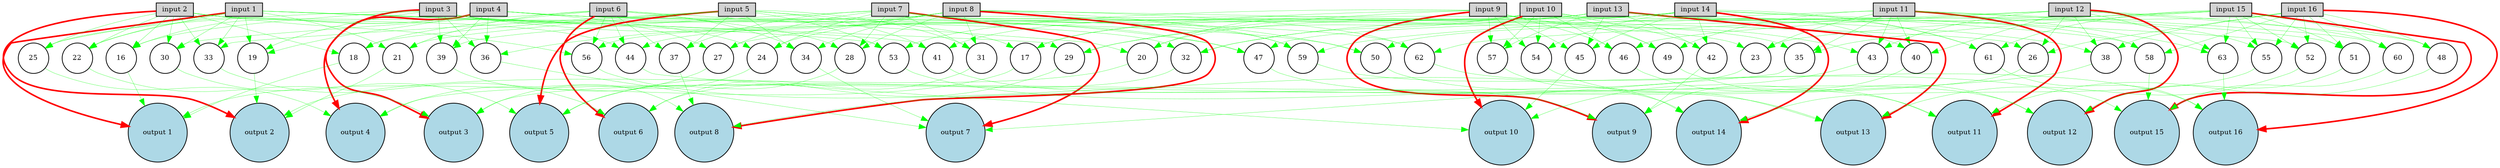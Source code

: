 digraph {
	node [fontsize=9 height=0.2 shape=circle width=0.2]
	"input 1" [fillcolor=lightgray shape=box style=filled]
	"input 2" [fillcolor=lightgray shape=box style=filled]
	"input 3" [fillcolor=lightgray shape=box style=filled]
	"input 4" [fillcolor=lightgray shape=box style=filled]
	"input 5" [fillcolor=lightgray shape=box style=filled]
	"input 6" [fillcolor=lightgray shape=box style=filled]
	"input 7" [fillcolor=lightgray shape=box style=filled]
	"input 8" [fillcolor=lightgray shape=box style=filled]
	"input 9" [fillcolor=lightgray shape=box style=filled]
	"input 10" [fillcolor=lightgray shape=box style=filled]
	"input 11" [fillcolor=lightgray shape=box style=filled]
	"input 12" [fillcolor=lightgray shape=box style=filled]
	"input 13" [fillcolor=lightgray shape=box style=filled]
	"input 14" [fillcolor=lightgray shape=box style=filled]
	"input 15" [fillcolor=lightgray shape=box style=filled]
	"input 16" [fillcolor=lightgray shape=box style=filled]
	"output 1" [fillcolor=lightblue style=filled]
	"output 2" [fillcolor=lightblue style=filled]
	"output 3" [fillcolor=lightblue style=filled]
	"output 4" [fillcolor=lightblue style=filled]
	"output 5" [fillcolor=lightblue style=filled]
	"output 6" [fillcolor=lightblue style=filled]
	"output 7" [fillcolor=lightblue style=filled]
	"output 8" [fillcolor=lightblue style=filled]
	"output 9" [fillcolor=lightblue style=filled]
	"output 10" [fillcolor=lightblue style=filled]
	"output 11" [fillcolor=lightblue style=filled]
	"output 12" [fillcolor=lightblue style=filled]
	"output 13" [fillcolor=lightblue style=filled]
	"output 14" [fillcolor=lightblue style=filled]
	"output 15" [fillcolor=lightblue style=filled]
	"output 16" [fillcolor=lightblue style=filled]
	16 [fillcolor=white style=filled]
	17 [fillcolor=white style=filled]
	18 [fillcolor=white style=filled]
	19 [fillcolor=white style=filled]
	20 [fillcolor=white style=filled]
	21 [fillcolor=white style=filled]
	22 [fillcolor=white style=filled]
	23 [fillcolor=white style=filled]
	24 [fillcolor=white style=filled]
	25 [fillcolor=white style=filled]
	26 [fillcolor=white style=filled]
	27 [fillcolor=white style=filled]
	28 [fillcolor=white style=filled]
	29 [fillcolor=white style=filled]
	30 [fillcolor=white style=filled]
	31 [fillcolor=white style=filled]
	32 [fillcolor=white style=filled]
	33 [fillcolor=white style=filled]
	34 [fillcolor=white style=filled]
	35 [fillcolor=white style=filled]
	36 [fillcolor=white style=filled]
	37 [fillcolor=white style=filled]
	38 [fillcolor=white style=filled]
	39 [fillcolor=white style=filled]
	40 [fillcolor=white style=filled]
	41 [fillcolor=white style=filled]
	42 [fillcolor=white style=filled]
	43 [fillcolor=white style=filled]
	44 [fillcolor=white style=filled]
	45 [fillcolor=white style=filled]
	46 [fillcolor=white style=filled]
	47 [fillcolor=white style=filled]
	48 [fillcolor=white style=filled]
	49 [fillcolor=white style=filled]
	50 [fillcolor=white style=filled]
	51 [fillcolor=white style=filled]
	52 [fillcolor=white style=filled]
	53 [fillcolor=white style=filled]
	54 [fillcolor=white style=filled]
	55 [fillcolor=white style=filled]
	56 [fillcolor=white style=filled]
	57 [fillcolor=white style=filled]
	58 [fillcolor=white style=filled]
	59 [fillcolor=white style=filled]
	60 [fillcolor=white style=filled]
	61 [fillcolor=white style=filled]
	62 [fillcolor=white style=filled]
	63 [fillcolor=white style=filled]
	"input 2" -> 16 [color=green penwidth=0.30000000000000004 style=solid]
	"input 3" -> 16 [color=green penwidth=0.30000000000000004 style=solid]
	"input 4" -> 16 [color=green penwidth=0.30000000000000004 style=solid]
	"input 5" -> 17 [color=green penwidth=0.30000000000000004 style=solid]
	"input 9" -> 17 [color=green penwidth=0.30000000000000004 style=solid]
	"input 13" -> 17 [color=green penwidth=0.30000000000000004 style=solid]
	"input 2" -> 18 [color=green penwidth=0.30000000000000004 style=solid]
	"input 5" -> 18 [color=green penwidth=0.30000000000000004 style=solid]
	"input 6" -> 18 [color=green penwidth=0.30000000000000004 style=solid]
	18 -> "output 1" [color=green penwidth=0.30000000000000004 style=solid]
	17 -> "output 1" [color=green penwidth=0.30000000000000004 style=solid]
	16 -> "output 1" [color=green penwidth=0.30000000000000004 style=solid]
	"input 1" -> "output 1" [color=red penwidth=2.1 style=solid]
	"input 1" -> 19 [color=green penwidth=0.30000000000000004 style=solid]
	"input 3" -> 19 [color=green penwidth=0.30000000000000004 style=solid]
	"input 4" -> 19 [color=green penwidth=0.30000000000000004 style=solid]
	"input 6" -> 20 [color=green penwidth=0.30000000000000004 style=solid]
	"input 10" -> 20 [color=green penwidth=0.30000000000000004 style=solid]
	"input 14" -> 20 [color=green penwidth=0.30000000000000004 style=solid]
	"input 1" -> 21 [color=green penwidth=0.30000000000000004 style=solid]
	"input 5" -> 21 [color=green penwidth=0.30000000000000004 style=solid]
	"input 6" -> 21 [color=green penwidth=0.30000000000000004 style=solid]
	21 -> "output 2" [color=green penwidth=0.30000000000000004 style=solid]
	20 -> "output 2" [color=green penwidth=0.30000000000000004 style=solid]
	19 -> "output 2" [color=green penwidth=0.30000000000000004 style=solid]
	"input 2" -> "output 2" [color=red penwidth=2.1 style=solid]
	"input 1" -> 22 [color=green penwidth=0.30000000000000004 style=solid]
	"input 2" -> 22 [color=green penwidth=0.30000000000000004 style=solid]
	"input 4" -> 22 [color=green penwidth=0.30000000000000004 style=solid]
	"input 7" -> 23 [color=green penwidth=0.30000000000000004 style=solid]
	"input 11" -> 23 [color=green penwidth=0.30000000000000004 style=solid]
	"input 15" -> 23 [color=green penwidth=0.30000000000000004 style=solid]
	"input 4" -> 24 [color=green penwidth=0.30000000000000004 style=solid]
	"input 7" -> 24 [color=green penwidth=0.30000000000000004 style=solid]
	"input 8" -> 24 [color=green penwidth=0.30000000000000004 style=solid]
	24 -> "output 3" [color=green penwidth=0.30000000000000004 style=solid]
	23 -> "output 3" [color=green penwidth=0.30000000000000004 style=solid]
	22 -> "output 3" [color=green penwidth=0.30000000000000004 style=solid]
	"input 3" -> "output 3" [color=red penwidth=2.1 style=solid]
	"input 1" -> 25 [color=green penwidth=0.30000000000000004 style=solid]
	"input 2" -> 25 [color=green penwidth=0.30000000000000004 style=solid]
	"input 3" -> 25 [color=green penwidth=0.30000000000000004 style=solid]
	"input 8" -> 26 [color=green penwidth=0.30000000000000004 style=solid]
	"input 12" -> 26 [color=green penwidth=0.30000000000000004 style=solid]
	"input 16" -> 26 [color=green penwidth=0.30000000000000004 style=solid]
	"input 3" -> 27 [color=green penwidth=0.30000000000000004 style=solid]
	"input 7" -> 27 [color=green penwidth=0.30000000000000004 style=solid]
	"input 8" -> 27 [color=green penwidth=0.30000000000000004 style=solid]
	27 -> "output 4" [color=green penwidth=0.30000000000000004 style=solid]
	26 -> "output 4" [color=green penwidth=0.30000000000000004 style=solid]
	25 -> "output 4" [color=green penwidth=0.30000000000000004 style=solid]
	"input 4" -> "output 4" [color=red penwidth=2.1 style=solid]
	"input 6" -> 28 [color=green penwidth=0.30000000000000004 style=solid]
	"input 7" -> 28 [color=green penwidth=0.30000000000000004 style=solid]
	"input 8" -> 28 [color=green penwidth=0.30000000000000004 style=solid]
	"input 1" -> 29 [color=green penwidth=0.30000000000000004 style=solid]
	"input 9" -> 29 [color=green penwidth=0.30000000000000004 style=solid]
	"input 13" -> 29 [color=green penwidth=0.30000000000000004 style=solid]
	"input 1" -> 30 [color=green penwidth=0.30000000000000004 style=solid]
	"input 2" -> 30 [color=green penwidth=0.30000000000000004 style=solid]
	"input 6" -> 30 [color=green penwidth=0.30000000000000004 style=solid]
	30 -> "output 5" [color=green penwidth=0.30000000000000004 style=solid]
	29 -> "output 5" [color=green penwidth=0.30000000000000004 style=solid]
	28 -> "output 5" [color=green penwidth=0.30000000000000004 style=solid]
	"input 5" -> "output 5" [color=red penwidth=2.1 style=solid]
	"input 5" -> 31 [color=green penwidth=0.30000000000000004 style=solid]
	"input 7" -> 31 [color=green penwidth=0.30000000000000004 style=solid]
	"input 8" -> 31 [color=green penwidth=0.30000000000000004 style=solid]
	"input 2" -> 32 [color=green penwidth=0.30000000000000004 style=solid]
	"input 10" -> 32 [color=green penwidth=0.30000000000000004 style=solid]
	"input 14" -> 32 [color=green penwidth=0.30000000000000004 style=solid]
	"input 1" -> 33 [color=green penwidth=0.30000000000000004 style=solid]
	"input 2" -> 33 [color=green penwidth=0.30000000000000004 style=solid]
	"input 5" -> 33 [color=green penwidth=0.30000000000000004 style=solid]
	33 -> "output 6" [color=green penwidth=0.30000000000000004 style=solid]
	32 -> "output 6" [color=green penwidth=0.30000000000000004 style=solid]
	31 -> "output 6" [color=green penwidth=0.30000000000000004 style=solid]
	"input 6" -> "output 6" [color=red penwidth=2.1 style=solid]
	"input 5" -> 34 [color=green penwidth=0.30000000000000004 style=solid]
	"input 6" -> 34 [color=green penwidth=0.30000000000000004 style=solid]
	"input 8" -> 34 [color=green penwidth=0.30000000000000004 style=solid]
	"input 3" -> 35 [color=green penwidth=0.30000000000000004 style=solid]
	"input 11" -> 35 [color=green penwidth=0.30000000000000004 style=solid]
	"input 15" -> 35 [color=green penwidth=0.30000000000000004 style=solid]
	"input 3" -> 36 [color=green penwidth=0.30000000000000004 style=solid]
	"input 4" -> 36 [color=green penwidth=0.30000000000000004 style=solid]
	"input 8" -> 36 [color=green penwidth=0.30000000000000004 style=solid]
	36 -> "output 7" [color=green penwidth=0.30000000000000004 style=solid]
	35 -> "output 7" [color=green penwidth=0.30000000000000004 style=solid]
	34 -> "output 7" [color=green penwidth=0.30000000000000004 style=solid]
	"input 7" -> "output 7" [color=red penwidth=2.1 style=solid]
	"input 5" -> 37 [color=green penwidth=0.30000000000000004 style=solid]
	"input 6" -> 37 [color=green penwidth=0.30000000000000004 style=solid]
	"input 7" -> 37 [color=green penwidth=0.30000000000000004 style=solid]
	"input 4" -> 38 [color=green penwidth=0.30000000000000004 style=solid]
	"input 12" -> 38 [color=green penwidth=0.30000000000000004 style=solid]
	"input 16" -> 38 [color=green penwidth=0.30000000000000004 style=solid]
	"input 3" -> 39 [color=green penwidth=0.30000000000000004 style=solid]
	"input 4" -> 39 [color=green penwidth=0.30000000000000004 style=solid]
	"input 7" -> 39 [color=green penwidth=0.30000000000000004 style=solid]
	39 -> "output 8" [color=green penwidth=0.30000000000000004 style=solid]
	38 -> "output 8" [color=green penwidth=0.30000000000000004 style=solid]
	37 -> "output 8" [color=green penwidth=0.30000000000000004 style=solid]
	"input 8" -> "output 8" [color=red penwidth=2.1 style=solid]
	"input 10" -> 40 [color=green penwidth=0.30000000000000004 style=solid]
	"input 11" -> 40 [color=green penwidth=0.30000000000000004 style=solid]
	"input 12" -> 40 [color=green penwidth=0.30000000000000004 style=solid]
	"input 1" -> 41 [color=green penwidth=0.30000000000000004 style=solid]
	"input 5" -> 41 [color=green penwidth=0.30000000000000004 style=solid]
	"input 13" -> 41 [color=green penwidth=0.30000000000000004 style=solid]
	"input 10" -> 42 [color=green penwidth=0.30000000000000004 style=solid]
	"input 13" -> 42 [color=green penwidth=0.30000000000000004 style=solid]
	"input 14" -> 42 [color=green penwidth=0.30000000000000004 style=solid]
	42 -> "output 9" [color=green penwidth=0.30000000000000004 style=solid]
	41 -> "output 9" [color=green penwidth=0.30000000000000004 style=solid]
	40 -> "output 9" [color=green penwidth=0.30000000000000004 style=solid]
	"input 9" -> "output 9" [color=red penwidth=2.1 style=solid]
	"input 9" -> 43 [color=green penwidth=0.30000000000000004 style=solid]
	"input 11" -> 43 [color=green penwidth=0.30000000000000004 style=solid]
	"input 12" -> 43 [color=green penwidth=0.30000000000000004 style=solid]
	"input 2" -> 44 [color=green penwidth=0.30000000000000004 style=solid]
	"input 6" -> 44 [color=green penwidth=0.30000000000000004 style=solid]
	"input 14" -> 44 [color=green penwidth=0.30000000000000004 style=solid]
	"input 9" -> 45 [color=green penwidth=0.30000000000000004 style=solid]
	"input 13" -> 45 [color=green penwidth=0.30000000000000004 style=solid]
	"input 14" -> 45 [color=green penwidth=0.30000000000000004 style=solid]
	45 -> "output 10" [color=green penwidth=0.30000000000000004 style=solid]
	44 -> "output 10" [color=green penwidth=0.30000000000000004 style=solid]
	43 -> "output 10" [color=green penwidth=0.30000000000000004 style=solid]
	"input 10" -> "output 10" [color=red penwidth=2.1 style=solid]
	"input 9" -> 46 [color=green penwidth=0.30000000000000004 style=solid]
	"input 10" -> 46 [color=green penwidth=0.30000000000000004 style=solid]
	"input 12" -> 46 [color=green penwidth=0.30000000000000004 style=solid]
	"input 3" -> 47 [color=green penwidth=0.30000000000000004 style=solid]
	"input 7" -> 47 [color=green penwidth=0.30000000000000004 style=solid]
	"input 15" -> 47 [color=green penwidth=0.30000000000000004 style=solid]
	"input 12" -> 48 [color=green penwidth=0.30000000000000004 style=solid]
	"input 15" -> 48 [color=green penwidth=0.30000000000000004 style=solid]
	"input 16" -> 48 [color=green penwidth=0.30000000000000004 style=solid]
	48 -> "output 11" [color=green penwidth=0.30000000000000004 style=solid]
	47 -> "output 11" [color=green penwidth=0.30000000000000004 style=solid]
	46 -> "output 11" [color=green penwidth=0.30000000000000004 style=solid]
	"input 11" -> "output 11" [color=red penwidth=2.1 style=solid]
	"input 9" -> 49 [color=green penwidth=0.30000000000000004 style=solid]
	"input 10" -> 49 [color=green penwidth=0.30000000000000004 style=solid]
	"input 11" -> 49 [color=green penwidth=0.30000000000000004 style=solid]
	"input 4" -> 50 [color=green penwidth=0.30000000000000004 style=solid]
	"input 8" -> 50 [color=green penwidth=0.30000000000000004 style=solid]
	"input 16" -> 50 [color=green penwidth=0.30000000000000004 style=solid]
	"input 11" -> 51 [color=green penwidth=0.30000000000000004 style=solid]
	"input 15" -> 51 [color=green penwidth=0.30000000000000004 style=solid]
	"input 16" -> 51 [color=green penwidth=0.30000000000000004 style=solid]
	51 -> "output 12" [color=green penwidth=0.30000000000000004 style=solid]
	50 -> "output 12" [color=green penwidth=0.30000000000000004 style=solid]
	49 -> "output 12" [color=green penwidth=0.30000000000000004 style=solid]
	"input 12" -> "output 12" [color=red penwidth=2.1 style=solid]
	"input 14" -> 52 [color=green penwidth=0.30000000000000004 style=solid]
	"input 15" -> 52 [color=green penwidth=0.30000000000000004 style=solid]
	"input 16" -> 52 [color=green penwidth=0.30000000000000004 style=solid]
	"input 1" -> 53 [color=green penwidth=0.30000000000000004 style=solid]
	"input 5" -> 53 [color=green penwidth=0.30000000000000004 style=solid]
	"input 9" -> 53 [color=green penwidth=0.30000000000000004 style=solid]
	"input 9" -> 54 [color=green penwidth=0.30000000000000004 style=solid]
	"input 10" -> 54 [color=green penwidth=0.30000000000000004 style=solid]
	"input 14" -> 54 [color=green penwidth=0.30000000000000004 style=solid]
	54 -> "output 13" [color=green penwidth=0.30000000000000004 style=solid]
	53 -> "output 13" [color=green penwidth=0.30000000000000004 style=solid]
	52 -> "output 13" [color=green penwidth=0.30000000000000004 style=solid]
	"input 13" -> "output 13" [color=red penwidth=2.1 style=solid]
	"input 13" -> 55 [color=green penwidth=0.30000000000000004 style=solid]
	"input 15" -> 55 [color=green penwidth=0.30000000000000004 style=solid]
	"input 16" -> 55 [color=green penwidth=0.30000000000000004 style=solid]
	"input 2" -> 56 [color=green penwidth=0.30000000000000004 style=solid]
	"input 6" -> 56 [color=green penwidth=0.30000000000000004 style=solid]
	"input 10" -> 56 [color=green penwidth=0.30000000000000004 style=solid]
	"input 9" -> 57 [color=green penwidth=0.30000000000000004 style=solid]
	"input 10" -> 57 [color=green penwidth=0.30000000000000004 style=solid]
	"input 13" -> 57 [color=green penwidth=0.30000000000000004 style=solid]
	57 -> "output 14" [color=green penwidth=0.30000000000000004 style=solid]
	56 -> "output 14" [color=green penwidth=0.30000000000000004 style=solid]
	55 -> "output 14" [color=green penwidth=0.30000000000000004 style=solid]
	"input 14" -> "output 14" [color=red penwidth=2.1 style=solid]
	"input 13" -> 58 [color=green penwidth=0.30000000000000004 style=solid]
	"input 14" -> 58 [color=green penwidth=0.30000000000000004 style=solid]
	"input 16" -> 58 [color=green penwidth=0.30000000000000004 style=solid]
	"input 3" -> 59 [color=green penwidth=0.30000000000000004 style=solid]
	"input 7" -> 59 [color=green penwidth=0.30000000000000004 style=solid]
	"input 11" -> 59 [color=green penwidth=0.30000000000000004 style=solid]
	"input 11" -> 60 [color=green penwidth=0.30000000000000004 style=solid]
	"input 12" -> 60 [color=green penwidth=0.30000000000000004 style=solid]
	"input 16" -> 60 [color=green penwidth=0.30000000000000004 style=solid]
	60 -> "output 15" [color=green penwidth=0.30000000000000004 style=solid]
	59 -> "output 15" [color=green penwidth=0.30000000000000004 style=solid]
	58 -> "output 15" [color=green penwidth=0.30000000000000004 style=solid]
	"input 15" -> "output 15" [color=red penwidth=2.1 style=solid]
	"input 13" -> 61 [color=green penwidth=0.30000000000000004 style=solid]
	"input 14" -> 61 [color=green penwidth=0.30000000000000004 style=solid]
	"input 15" -> 61 [color=green penwidth=0.30000000000000004 style=solid]
	"input 4" -> 62 [color=green penwidth=0.30000000000000004 style=solid]
	"input 8" -> 62 [color=green penwidth=0.30000000000000004 style=solid]
	"input 12" -> 62 [color=green penwidth=0.30000000000000004 style=solid]
	"input 11" -> 63 [color=green penwidth=0.30000000000000004 style=solid]
	"input 12" -> 63 [color=green penwidth=0.30000000000000004 style=solid]
	"input 15" -> 63 [color=green penwidth=0.30000000000000004 style=solid]
	63 -> "output 16" [color=green penwidth=0.30000000000000004 style=solid]
	62 -> "output 16" [color=green penwidth=0.30000000000000004 style=solid]
	61 -> "output 16" [color=green penwidth=0.30000000000000004 style=solid]
	"input 16" -> "output 16" [color=red penwidth=2.1 style=solid]
}
